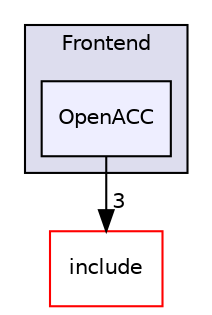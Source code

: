 digraph "lib/Frontend/OpenACC" {
  bgcolor=transparent;
  compound=true
  node [ fontsize="10", fontname="Helvetica"];
  edge [ labelfontsize="10", labelfontname="Helvetica"];
  subgraph clusterdir_852f2fa92acda3856ce29eb983aeba4a {
    graph [ bgcolor="#ddddee", pencolor="black", label="Frontend" fontname="Helvetica", fontsize="10", URL="dir_852f2fa92acda3856ce29eb983aeba4a.html"]
  dir_75763ead2eb9c7824e73a56e863612ef [shape=box, label="OpenACC", style="filled", fillcolor="#eeeeff", pencolor="black", URL="dir_75763ead2eb9c7824e73a56e863612ef.html"];
  }
  dir_d44c64559bbebec7f509842c48db8b23 [shape=box label="include" color="red" URL="dir_d44c64559bbebec7f509842c48db8b23.html"];
  dir_75763ead2eb9c7824e73a56e863612ef->dir_d44c64559bbebec7f509842c48db8b23 [headlabel="3", labeldistance=1.5 headhref="dir_000071_000001.html"];
}
